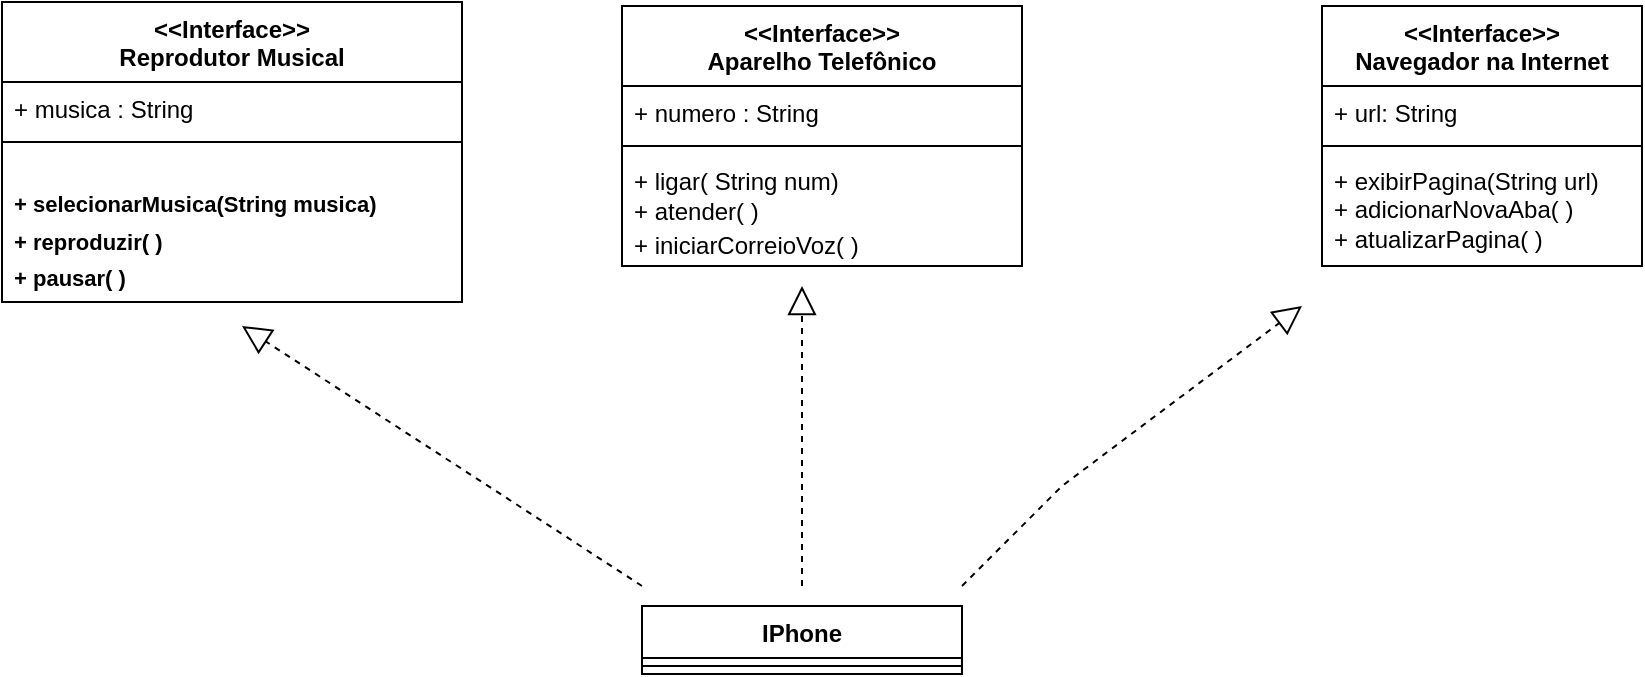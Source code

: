 <mxfile version="24.6.5" type="device">
  <diagram name="Página-1" id="7frG0LvoHHgaj6n8Bmbs">
    <mxGraphModel dx="1434" dy="788" grid="1" gridSize="10" guides="1" tooltips="1" connect="1" arrows="1" fold="1" page="1" pageScale="1" pageWidth="1169" pageHeight="827" math="0" shadow="0">
      <root>
        <mxCell id="0" />
        <mxCell id="1" parent="0" />
        <mxCell id="E33OR7Sn1Pdlia-_ZDno-7" value="&lt;font style=&quot;vertical-align: inherit;&quot;&gt;&lt;font style=&quot;vertical-align: inherit;&quot;&gt;IPhone&lt;/font&gt;&lt;/font&gt;" style="swimlane;fontStyle=1;align=center;verticalAlign=top;childLayout=stackLayout;horizontal=1;startSize=26;horizontalStack=0;resizeParent=1;resizeParentMax=0;resizeLast=0;collapsible=1;marginBottom=0;whiteSpace=wrap;html=1;" vertex="1" parent="1">
          <mxGeometry x="520" y="460" width="160" height="34" as="geometry">
            <mxRectangle x="330" y="360" width="80" height="30" as="alternateBounds" />
          </mxGeometry>
        </mxCell>
        <mxCell id="E33OR7Sn1Pdlia-_ZDno-9" value="" style="line;strokeWidth=1;fillColor=none;align=left;verticalAlign=middle;spacingTop=-1;spacingLeft=3;spacingRight=3;rotatable=0;labelPosition=right;points=[];portConstraint=eastwest;strokeColor=inherit;" vertex="1" parent="E33OR7Sn1Pdlia-_ZDno-7">
          <mxGeometry y="26" width="160" height="8" as="geometry" />
        </mxCell>
        <mxCell id="E33OR7Sn1Pdlia-_ZDno-11" value="&lt;font style=&quot;vertical-align: inherit;&quot;&gt;&lt;font style=&quot;vertical-align: inherit;&quot;&gt;&lt;font style=&quot;vertical-align: inherit;&quot;&gt;&lt;font style=&quot;vertical-align: inherit;&quot;&gt;&lt;font style=&quot;vertical-align: inherit;&quot;&gt;&lt;font style=&quot;vertical-align: inherit;&quot;&gt;&lt;font style=&quot;vertical-align: inherit;&quot;&gt;&lt;font style=&quot;vertical-align: inherit;&quot;&gt;&lt;font style=&quot;vertical-align: inherit;&quot;&gt;&lt;font style=&quot;vertical-align: inherit;&quot;&gt;&lt;font style=&quot;vertical-align: inherit;&quot;&gt;&lt;font style=&quot;vertical-align: inherit;&quot;&gt;&lt;font style=&quot;vertical-align: inherit;&quot;&gt;&lt;font style=&quot;vertical-align: inherit;&quot;&gt;&amp;lt;&amp;lt;Interface&amp;gt;&amp;gt;&lt;/font&gt;&lt;/font&gt;&lt;/font&gt;&lt;/font&gt;&lt;/font&gt;&lt;/font&gt;&lt;/font&gt;&lt;/font&gt;&lt;/font&gt;&lt;/font&gt;&lt;/font&gt;&lt;/font&gt;&lt;/font&gt;&lt;/font&gt;&lt;div&gt;&lt;font style=&quot;vertical-align: inherit;&quot;&gt;&lt;font style=&quot;vertical-align: inherit;&quot;&gt;&lt;font style=&quot;vertical-align: inherit;&quot;&gt;&lt;font style=&quot;vertical-align: inherit;&quot;&gt;Navegador na Internet&lt;/font&gt;&lt;/font&gt;&lt;/font&gt;&lt;/font&gt;&lt;/div&gt;" style="swimlane;fontStyle=1;align=center;verticalAlign=top;childLayout=stackLayout;horizontal=1;startSize=40;horizontalStack=0;resizeParent=1;resizeParentMax=0;resizeLast=0;collapsible=1;marginBottom=0;whiteSpace=wrap;html=1;" vertex="1" parent="1">
          <mxGeometry x="860" y="160" width="160" height="130" as="geometry" />
        </mxCell>
        <mxCell id="E33OR7Sn1Pdlia-_ZDno-12" value="&lt;font style=&quot;vertical-align: inherit;&quot;&gt;&lt;font style=&quot;vertical-align: inherit;&quot;&gt;+ url: String&lt;/font&gt;&lt;/font&gt;" style="text;strokeColor=none;fillColor=none;align=left;verticalAlign=top;spacingLeft=4;spacingRight=4;overflow=hidden;rotatable=0;points=[[0,0.5],[1,0.5]];portConstraint=eastwest;whiteSpace=wrap;html=1;" vertex="1" parent="E33OR7Sn1Pdlia-_ZDno-11">
          <mxGeometry y="40" width="160" height="26" as="geometry" />
        </mxCell>
        <mxCell id="E33OR7Sn1Pdlia-_ZDno-13" value="" style="line;strokeWidth=1;fillColor=none;align=left;verticalAlign=middle;spacingTop=-1;spacingLeft=3;spacingRight=3;rotatable=0;labelPosition=right;points=[];portConstraint=eastwest;strokeColor=inherit;" vertex="1" parent="E33OR7Sn1Pdlia-_ZDno-11">
          <mxGeometry y="66" width="160" height="8" as="geometry" />
        </mxCell>
        <mxCell id="E33OR7Sn1Pdlia-_ZDno-14" value="&lt;font style=&quot;vertical-align: inherit;&quot;&gt;&lt;font style=&quot;vertical-align: inherit;&quot;&gt;&lt;font style=&quot;vertical-align: inherit;&quot;&gt;&lt;font style=&quot;vertical-align: inherit;&quot;&gt;&lt;font style=&quot;vertical-align: inherit;&quot;&gt;&lt;font style=&quot;vertical-align: inherit;&quot;&gt;&lt;font style=&quot;vertical-align: inherit;&quot;&gt;&lt;font style=&quot;vertical-align: inherit;&quot;&gt;&lt;font style=&quot;vertical-align: inherit;&quot;&gt;&lt;font style=&quot;vertical-align: inherit;&quot;&gt;+ exibirPagina(String url)&lt;/font&gt;&lt;/font&gt;&lt;/font&gt;&lt;/font&gt;&lt;/font&gt;&lt;/font&gt;&lt;/font&gt;&lt;/font&gt;&lt;/font&gt;&lt;/font&gt;&lt;div&gt;&lt;font style=&quot;vertical-align: inherit;&quot;&gt;&lt;font style=&quot;vertical-align: inherit;&quot;&gt;&lt;font style=&quot;vertical-align: inherit;&quot;&gt;&lt;font style=&quot;vertical-align: inherit;&quot;&gt;&lt;font style=&quot;vertical-align: inherit;&quot;&gt;&lt;font style=&quot;vertical-align: inherit;&quot;&gt;&lt;font style=&quot;vertical-align: inherit;&quot;&gt;&lt;font style=&quot;vertical-align: inherit;&quot;&gt;&lt;font style=&quot;vertical-align: inherit;&quot;&gt;&lt;font style=&quot;vertical-align: inherit;&quot;&gt;+ adicionarNovaAba( )&lt;/font&gt;&lt;/font&gt;&lt;/font&gt;&lt;/font&gt;&lt;/font&gt;&lt;/font&gt;&lt;/font&gt;&lt;/font&gt;&lt;/font&gt;&lt;/font&gt;&lt;/div&gt;&lt;div&gt;&lt;font style=&quot;vertical-align: inherit;&quot;&gt;&lt;font style=&quot;vertical-align: inherit;&quot;&gt;&lt;font style=&quot;vertical-align: inherit;&quot;&gt;&lt;font style=&quot;vertical-align: inherit;&quot;&gt;&lt;font style=&quot;vertical-align: inherit;&quot;&gt;&lt;font style=&quot;vertical-align: inherit;&quot;&gt;&lt;font style=&quot;vertical-align: inherit;&quot;&gt;&lt;font style=&quot;vertical-align: inherit;&quot;&gt;&lt;font style=&quot;vertical-align: inherit;&quot;&gt;&lt;font style=&quot;vertical-align: inherit;&quot;&gt;+ atualizarPagina( )&lt;/font&gt;&lt;/font&gt;&lt;/font&gt;&lt;/font&gt;&lt;/font&gt;&lt;/font&gt;&lt;/font&gt;&lt;/font&gt;&lt;/font&gt;&lt;/font&gt;&lt;/div&gt;" style="text;strokeColor=none;fillColor=none;align=left;verticalAlign=top;spacingLeft=4;spacingRight=4;overflow=hidden;rotatable=0;points=[[0,0.5],[1,0.5]];portConstraint=eastwest;whiteSpace=wrap;html=1;" vertex="1" parent="E33OR7Sn1Pdlia-_ZDno-11">
          <mxGeometry y="74" width="160" height="56" as="geometry" />
        </mxCell>
        <mxCell id="E33OR7Sn1Pdlia-_ZDno-15" value="&lt;font style=&quot;vertical-align: inherit;&quot;&gt;&lt;font style=&quot;vertical-align: inherit;&quot;&gt;&lt;font style=&quot;vertical-align: inherit;&quot;&gt;&lt;font style=&quot;vertical-align: inherit;&quot;&gt;&lt;font style=&quot;vertical-align: inherit;&quot;&gt;&lt;font style=&quot;vertical-align: inherit;&quot;&gt;&lt;font style=&quot;vertical-align: inherit;&quot;&gt;&lt;font style=&quot;vertical-align: inherit;&quot;&gt;&amp;lt;&amp;lt;Interface&amp;gt;&amp;gt;&lt;/font&gt;&lt;/font&gt;&lt;/font&gt;&lt;/font&gt;&lt;/font&gt;&lt;/font&gt;&lt;/font&gt;&lt;/font&gt;&lt;div&gt;&lt;font style=&quot;vertical-align: inherit;&quot;&gt;&lt;font style=&quot;vertical-align: inherit;&quot;&gt;&lt;font style=&quot;vertical-align: inherit;&quot;&gt;&lt;font style=&quot;vertical-align: inherit;&quot;&gt;&lt;font style=&quot;vertical-align: inherit;&quot;&gt;&lt;font style=&quot;vertical-align: inherit;&quot;&gt;Reprodutor Musical&lt;/font&gt;&lt;/font&gt;&lt;/font&gt;&lt;/font&gt;&lt;/font&gt;&lt;/font&gt;&lt;/div&gt;" style="swimlane;fontStyle=1;align=center;verticalAlign=top;childLayout=stackLayout;horizontal=1;startSize=40;horizontalStack=0;resizeParent=1;resizeParentMax=0;resizeLast=0;collapsible=1;marginBottom=0;whiteSpace=wrap;html=1;" vertex="1" parent="1">
          <mxGeometry x="200" y="158" width="230" height="150" as="geometry" />
        </mxCell>
        <mxCell id="E33OR7Sn1Pdlia-_ZDno-16" value="&lt;font style=&quot;vertical-align: inherit;&quot;&gt;&lt;font style=&quot;vertical-align: inherit;&quot;&gt;+ musica : String&lt;/font&gt;&lt;/font&gt;" style="text;strokeColor=none;fillColor=none;align=left;verticalAlign=top;spacingLeft=4;spacingRight=4;overflow=hidden;rotatable=0;points=[[0,0.5],[1,0.5]];portConstraint=eastwest;whiteSpace=wrap;html=1;" vertex="1" parent="E33OR7Sn1Pdlia-_ZDno-15">
          <mxGeometry y="40" width="230" height="20" as="geometry" />
        </mxCell>
        <mxCell id="E33OR7Sn1Pdlia-_ZDno-17" value="" style="line;strokeWidth=1;fillColor=none;align=left;verticalAlign=middle;spacingTop=-1;spacingLeft=3;spacingRight=3;rotatable=0;labelPosition=right;points=[];portConstraint=eastwest;strokeColor=inherit;" vertex="1" parent="E33OR7Sn1Pdlia-_ZDno-15">
          <mxGeometry y="60" width="230" height="20" as="geometry" />
        </mxCell>
        <mxCell id="E33OR7Sn1Pdlia-_ZDno-24" value="&lt;pre style=&quot;font-size: 11px; line-height: 60%;&quot;&gt;&lt;font face=&quot;Helvetica&quot; style=&quot;font-size: 11px;&quot;&gt;&lt;b&gt;+ selecionarMusica(String musica)&lt;/b&gt;&lt;/font&gt;&lt;/pre&gt;&lt;pre style=&quot;font-size: 11px; line-height: 60%;&quot;&gt;&lt;font face=&quot;Helvetica&quot; style=&quot;font-size: 11px;&quot;&gt;&lt;b&gt;+ reproduzir( )&lt;/b&gt;&lt;/font&gt;&lt;/pre&gt;&lt;pre style=&quot;font-size: 11px; line-height: 60%;&quot;&gt;&lt;font face=&quot;Helvetica&quot; style=&quot;font-size: 11px;&quot;&gt;&lt;b&gt;+ pausar( )&lt;/b&gt;&lt;/font&gt;&lt;/pre&gt;" style="text;strokeColor=none;fillColor=none;align=left;verticalAlign=top;spacingLeft=4;spacingRight=4;overflow=hidden;rotatable=0;points=[[0,0.5],[1,0.5]];portConstraint=eastwest;whiteSpace=wrap;html=1;" vertex="1" parent="E33OR7Sn1Pdlia-_ZDno-15">
          <mxGeometry y="80" width="230" height="70" as="geometry" />
        </mxCell>
        <mxCell id="E33OR7Sn1Pdlia-_ZDno-19" value="&lt;div&gt;&lt;font style=&quot;vertical-align: inherit;&quot;&gt;&lt;font style=&quot;vertical-align: inherit;&quot;&gt;&lt;font style=&quot;vertical-align: inherit;&quot;&gt;&lt;font style=&quot;vertical-align: inherit;&quot;&gt;&lt;font style=&quot;vertical-align: inherit;&quot;&gt;&lt;font style=&quot;vertical-align: inherit;&quot;&gt;&lt;font style=&quot;vertical-align: inherit;&quot;&gt;&lt;font style=&quot;vertical-align: inherit;&quot;&gt;&lt;font style=&quot;vertical-align: inherit;&quot;&gt;&lt;font style=&quot;vertical-align: inherit;&quot;&gt;&lt;font style=&quot;vertical-align: inherit;&quot;&gt;&lt;font style=&quot;vertical-align: inherit;&quot;&gt;&lt;font style=&quot;vertical-align: inherit;&quot;&gt;&lt;font style=&quot;vertical-align: inherit;&quot;&gt;&lt;font style=&quot;vertical-align: inherit;&quot;&gt;&lt;font style=&quot;vertical-align: inherit;&quot;&gt;&amp;lt;&amp;lt;Interface&amp;gt;&amp;gt;&lt;/font&gt;&lt;/font&gt;&lt;/font&gt;&lt;/font&gt;&lt;/font&gt;&lt;/font&gt;&lt;/font&gt;&lt;/font&gt;&lt;/font&gt;&lt;/font&gt;&lt;/font&gt;&lt;/font&gt;&lt;/font&gt;&lt;/font&gt;&lt;/font&gt;&lt;/font&gt;&lt;/div&gt;&lt;font style=&quot;vertical-align: inherit;&quot;&gt;&lt;font style=&quot;vertical-align: inherit;&quot;&gt;&lt;font style=&quot;vertical-align: inherit;&quot;&gt;&lt;font style=&quot;vertical-align: inherit;&quot;&gt;&lt;font style=&quot;vertical-align: inherit;&quot;&gt;&lt;font style=&quot;vertical-align: inherit;&quot;&gt;Aparelho Telefônico&lt;/font&gt;&lt;/font&gt;&lt;/font&gt;&lt;/font&gt;&lt;/font&gt;&lt;/font&gt;" style="swimlane;fontStyle=1;align=center;verticalAlign=top;childLayout=stackLayout;horizontal=1;startSize=40;horizontalStack=0;resizeParent=1;resizeParentMax=0;resizeLast=0;collapsible=1;marginBottom=0;whiteSpace=wrap;html=1;" vertex="1" parent="1">
          <mxGeometry x="510" y="160" width="200" height="130" as="geometry">
            <mxRectangle x="320" y="160" width="100" height="30" as="alternateBounds" />
          </mxGeometry>
        </mxCell>
        <mxCell id="E33OR7Sn1Pdlia-_ZDno-20" value="&lt;font style=&quot;vertical-align: inherit;&quot;&gt;&lt;font style=&quot;vertical-align: inherit;&quot;&gt;+ numero : String&lt;/font&gt;&lt;/font&gt;" style="text;strokeColor=none;fillColor=none;align=left;verticalAlign=top;spacingLeft=4;spacingRight=4;overflow=hidden;rotatable=0;points=[[0,0.5],[1,0.5]];portConstraint=eastwest;whiteSpace=wrap;html=1;" vertex="1" parent="E33OR7Sn1Pdlia-_ZDno-19">
          <mxGeometry y="40" width="200" height="26" as="geometry" />
        </mxCell>
        <mxCell id="E33OR7Sn1Pdlia-_ZDno-21" value="" style="line;strokeWidth=1;fillColor=none;align=left;verticalAlign=middle;spacingTop=-1;spacingLeft=3;spacingRight=3;rotatable=0;labelPosition=right;points=[];portConstraint=eastwest;strokeColor=inherit;" vertex="1" parent="E33OR7Sn1Pdlia-_ZDno-19">
          <mxGeometry y="66" width="200" height="8" as="geometry" />
        </mxCell>
        <mxCell id="E33OR7Sn1Pdlia-_ZDno-22" value="&lt;font style=&quot;vertical-align: inherit;&quot;&gt;&lt;font style=&quot;vertical-align: inherit;&quot;&gt;&lt;font style=&quot;vertical-align: inherit;&quot;&gt;&lt;font style=&quot;vertical-align: inherit;&quot;&gt;+ ligar( String num)&amp;nbsp;&lt;/font&gt;&lt;/font&gt;&lt;/font&gt;&lt;/font&gt;&lt;div style=&quot;line-height: 140%;&quot;&gt;&lt;font style=&quot;vertical-align: inherit;&quot;&gt;&lt;font style=&quot;vertical-align: inherit;&quot;&gt;&lt;font style=&quot;vertical-align: inherit;&quot;&gt;&lt;font style=&quot;vertical-align: inherit;&quot;&gt;+ atender( )&lt;/font&gt;&lt;/font&gt;&lt;/font&gt;&lt;/font&gt;&lt;/div&gt;&lt;div style=&quot;line-height: 140%;&quot;&gt;&lt;font style=&quot;vertical-align: inherit;&quot;&gt;&lt;font style=&quot;vertical-align: inherit;&quot;&gt;&lt;font style=&quot;vertical-align: inherit;&quot;&gt;&lt;font style=&quot;vertical-align: inherit;&quot;&gt;+ iniciarCorreioVoz( )&lt;/font&gt;&lt;/font&gt;&lt;/font&gt;&lt;/font&gt;&lt;/div&gt;" style="text;strokeColor=none;fillColor=none;align=left;verticalAlign=top;spacingLeft=4;spacingRight=4;overflow=hidden;rotatable=0;points=[[0,0.5],[1,0.5]];portConstraint=eastwest;whiteSpace=wrap;html=1;" vertex="1" parent="E33OR7Sn1Pdlia-_ZDno-19">
          <mxGeometry y="74" width="200" height="56" as="geometry" />
        </mxCell>
        <mxCell id="E33OR7Sn1Pdlia-_ZDno-28" value="" style="endArrow=block;dashed=1;endFill=0;endSize=12;html=1;rounded=0;" edge="1" parent="1">
          <mxGeometry width="160" relative="1" as="geometry">
            <mxPoint x="520" y="450" as="sourcePoint" />
            <mxPoint x="320" y="320" as="targetPoint" />
          </mxGeometry>
        </mxCell>
        <mxCell id="E33OR7Sn1Pdlia-_ZDno-29" value="" style="endArrow=block;dashed=1;endFill=0;endSize=12;html=1;rounded=0;" edge="1" parent="1">
          <mxGeometry width="160" relative="1" as="geometry">
            <mxPoint x="680" y="450" as="sourcePoint" />
            <mxPoint x="850" y="310" as="targetPoint" />
            <Array as="points">
              <mxPoint x="730" y="400" />
            </Array>
          </mxGeometry>
        </mxCell>
        <mxCell id="E33OR7Sn1Pdlia-_ZDno-30" value="" style="endArrow=block;dashed=1;endFill=0;endSize=12;html=1;rounded=0;" edge="1" parent="1">
          <mxGeometry width="160" relative="1" as="geometry">
            <mxPoint x="600" y="450" as="sourcePoint" />
            <mxPoint x="600" y="300" as="targetPoint" />
          </mxGeometry>
        </mxCell>
      </root>
    </mxGraphModel>
  </diagram>
</mxfile>
